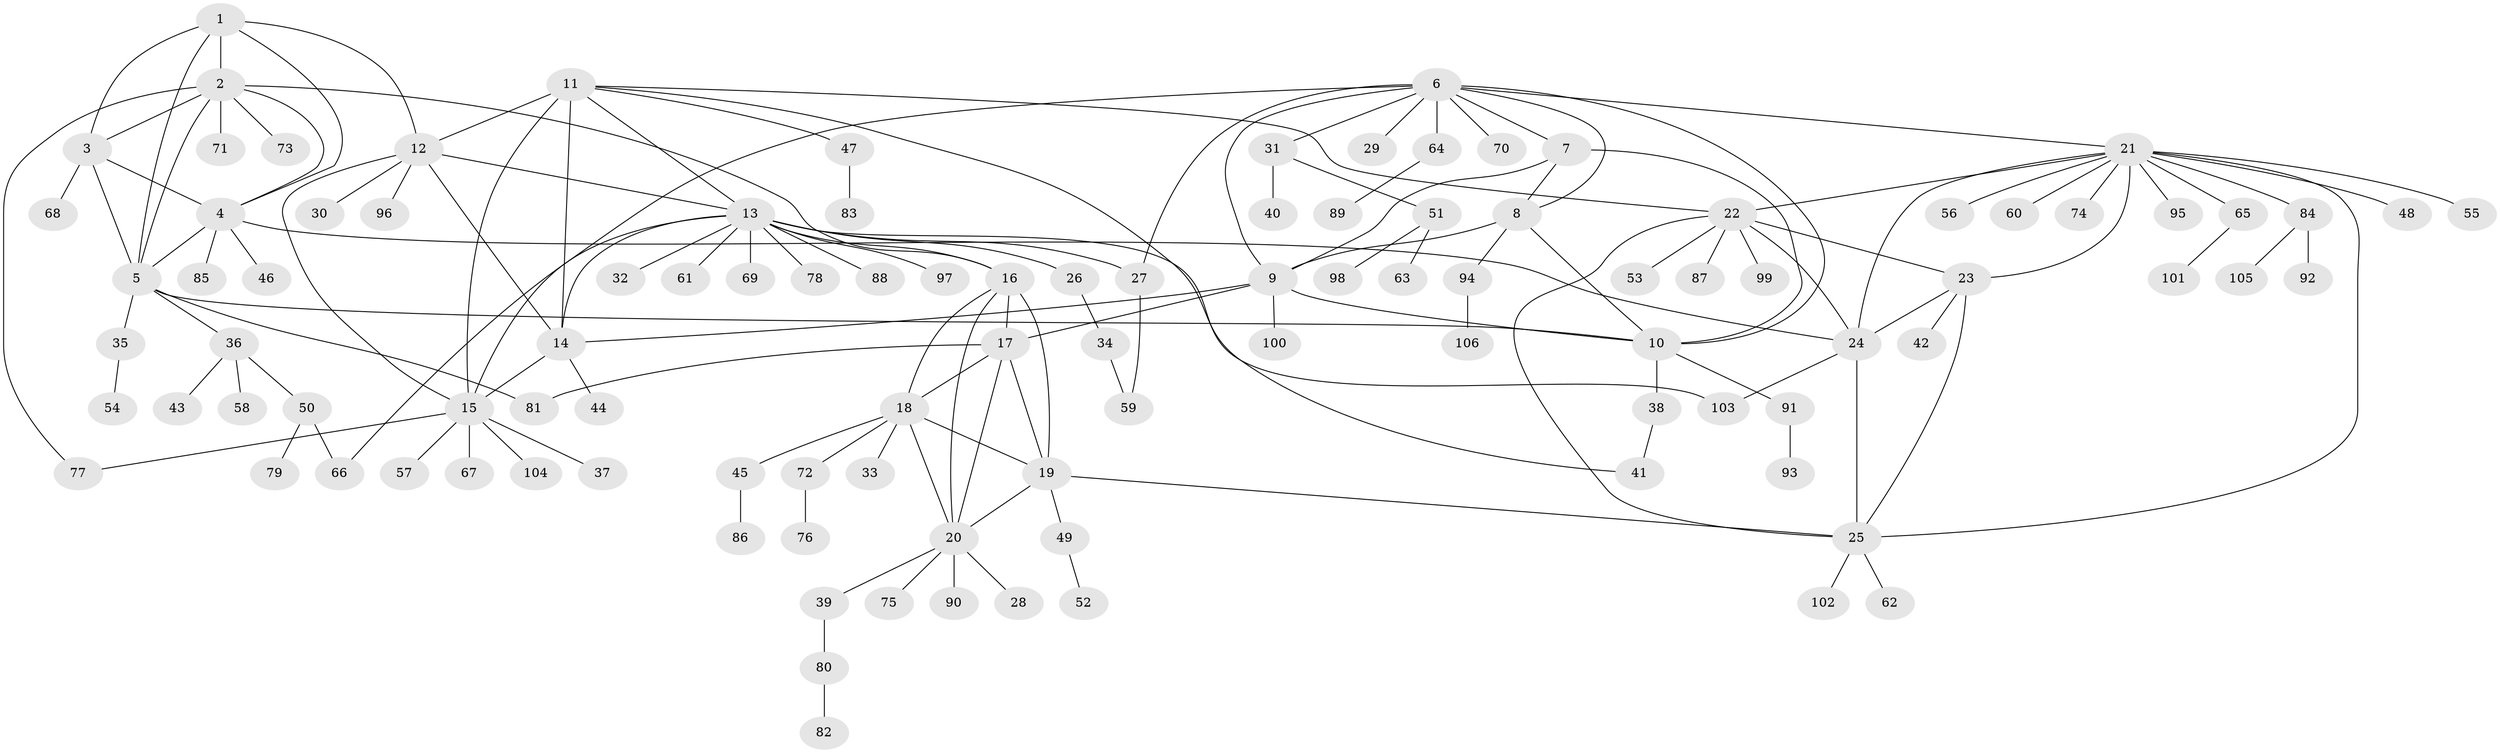 // coarse degree distribution, {10: 0.013333333333333334, 7: 0.04, 4: 0.04, 6: 0.04, 8: 0.05333333333333334, 9: 0.013333333333333334, 5: 0.02666666666666667, 13: 0.013333333333333334, 11: 0.013333333333333334, 3: 0.05333333333333334, 2: 0.16, 1: 0.5333333333333333}
// Generated by graph-tools (version 1.1) at 2025/24/03/03/25 07:24:15]
// undirected, 106 vertices, 148 edges
graph export_dot {
graph [start="1"]
  node [color=gray90,style=filled];
  1;
  2;
  3;
  4;
  5;
  6;
  7;
  8;
  9;
  10;
  11;
  12;
  13;
  14;
  15;
  16;
  17;
  18;
  19;
  20;
  21;
  22;
  23;
  24;
  25;
  26;
  27;
  28;
  29;
  30;
  31;
  32;
  33;
  34;
  35;
  36;
  37;
  38;
  39;
  40;
  41;
  42;
  43;
  44;
  45;
  46;
  47;
  48;
  49;
  50;
  51;
  52;
  53;
  54;
  55;
  56;
  57;
  58;
  59;
  60;
  61;
  62;
  63;
  64;
  65;
  66;
  67;
  68;
  69;
  70;
  71;
  72;
  73;
  74;
  75;
  76;
  77;
  78;
  79;
  80;
  81;
  82;
  83;
  84;
  85;
  86;
  87;
  88;
  89;
  90;
  91;
  92;
  93;
  94;
  95;
  96;
  97;
  98;
  99;
  100;
  101;
  102;
  103;
  104;
  105;
  106;
  1 -- 2;
  1 -- 3;
  1 -- 4;
  1 -- 5;
  1 -- 12;
  2 -- 3;
  2 -- 4;
  2 -- 5;
  2 -- 16;
  2 -- 71;
  2 -- 73;
  2 -- 77;
  3 -- 4;
  3 -- 5;
  3 -- 68;
  4 -- 5;
  4 -- 24;
  4 -- 46;
  4 -- 85;
  5 -- 10;
  5 -- 35;
  5 -- 36;
  5 -- 81;
  6 -- 7;
  6 -- 8;
  6 -- 9;
  6 -- 10;
  6 -- 21;
  6 -- 27;
  6 -- 29;
  6 -- 31;
  6 -- 64;
  6 -- 66;
  6 -- 70;
  7 -- 8;
  7 -- 9;
  7 -- 10;
  8 -- 9;
  8 -- 10;
  8 -- 94;
  9 -- 10;
  9 -- 14;
  9 -- 17;
  9 -- 100;
  10 -- 38;
  10 -- 91;
  11 -- 12;
  11 -- 13;
  11 -- 14;
  11 -- 15;
  11 -- 22;
  11 -- 41;
  11 -- 47;
  12 -- 13;
  12 -- 14;
  12 -- 15;
  12 -- 30;
  12 -- 96;
  13 -- 14;
  13 -- 15;
  13 -- 16;
  13 -- 26;
  13 -- 27;
  13 -- 32;
  13 -- 61;
  13 -- 69;
  13 -- 78;
  13 -- 88;
  13 -- 97;
  13 -- 103;
  14 -- 15;
  14 -- 44;
  15 -- 37;
  15 -- 57;
  15 -- 67;
  15 -- 77;
  15 -- 104;
  16 -- 17;
  16 -- 18;
  16 -- 19;
  16 -- 20;
  17 -- 18;
  17 -- 19;
  17 -- 20;
  17 -- 81;
  18 -- 19;
  18 -- 20;
  18 -- 33;
  18 -- 45;
  18 -- 72;
  19 -- 20;
  19 -- 25;
  19 -- 49;
  20 -- 28;
  20 -- 39;
  20 -- 75;
  20 -- 90;
  21 -- 22;
  21 -- 23;
  21 -- 24;
  21 -- 25;
  21 -- 48;
  21 -- 55;
  21 -- 56;
  21 -- 60;
  21 -- 65;
  21 -- 74;
  21 -- 84;
  21 -- 95;
  22 -- 23;
  22 -- 24;
  22 -- 25;
  22 -- 53;
  22 -- 87;
  22 -- 99;
  23 -- 24;
  23 -- 25;
  23 -- 42;
  24 -- 25;
  24 -- 103;
  25 -- 62;
  25 -- 102;
  26 -- 34;
  27 -- 59;
  31 -- 40;
  31 -- 51;
  34 -- 59;
  35 -- 54;
  36 -- 43;
  36 -- 50;
  36 -- 58;
  38 -- 41;
  39 -- 80;
  45 -- 86;
  47 -- 83;
  49 -- 52;
  50 -- 66;
  50 -- 79;
  51 -- 63;
  51 -- 98;
  64 -- 89;
  65 -- 101;
  72 -- 76;
  80 -- 82;
  84 -- 92;
  84 -- 105;
  91 -- 93;
  94 -- 106;
}
